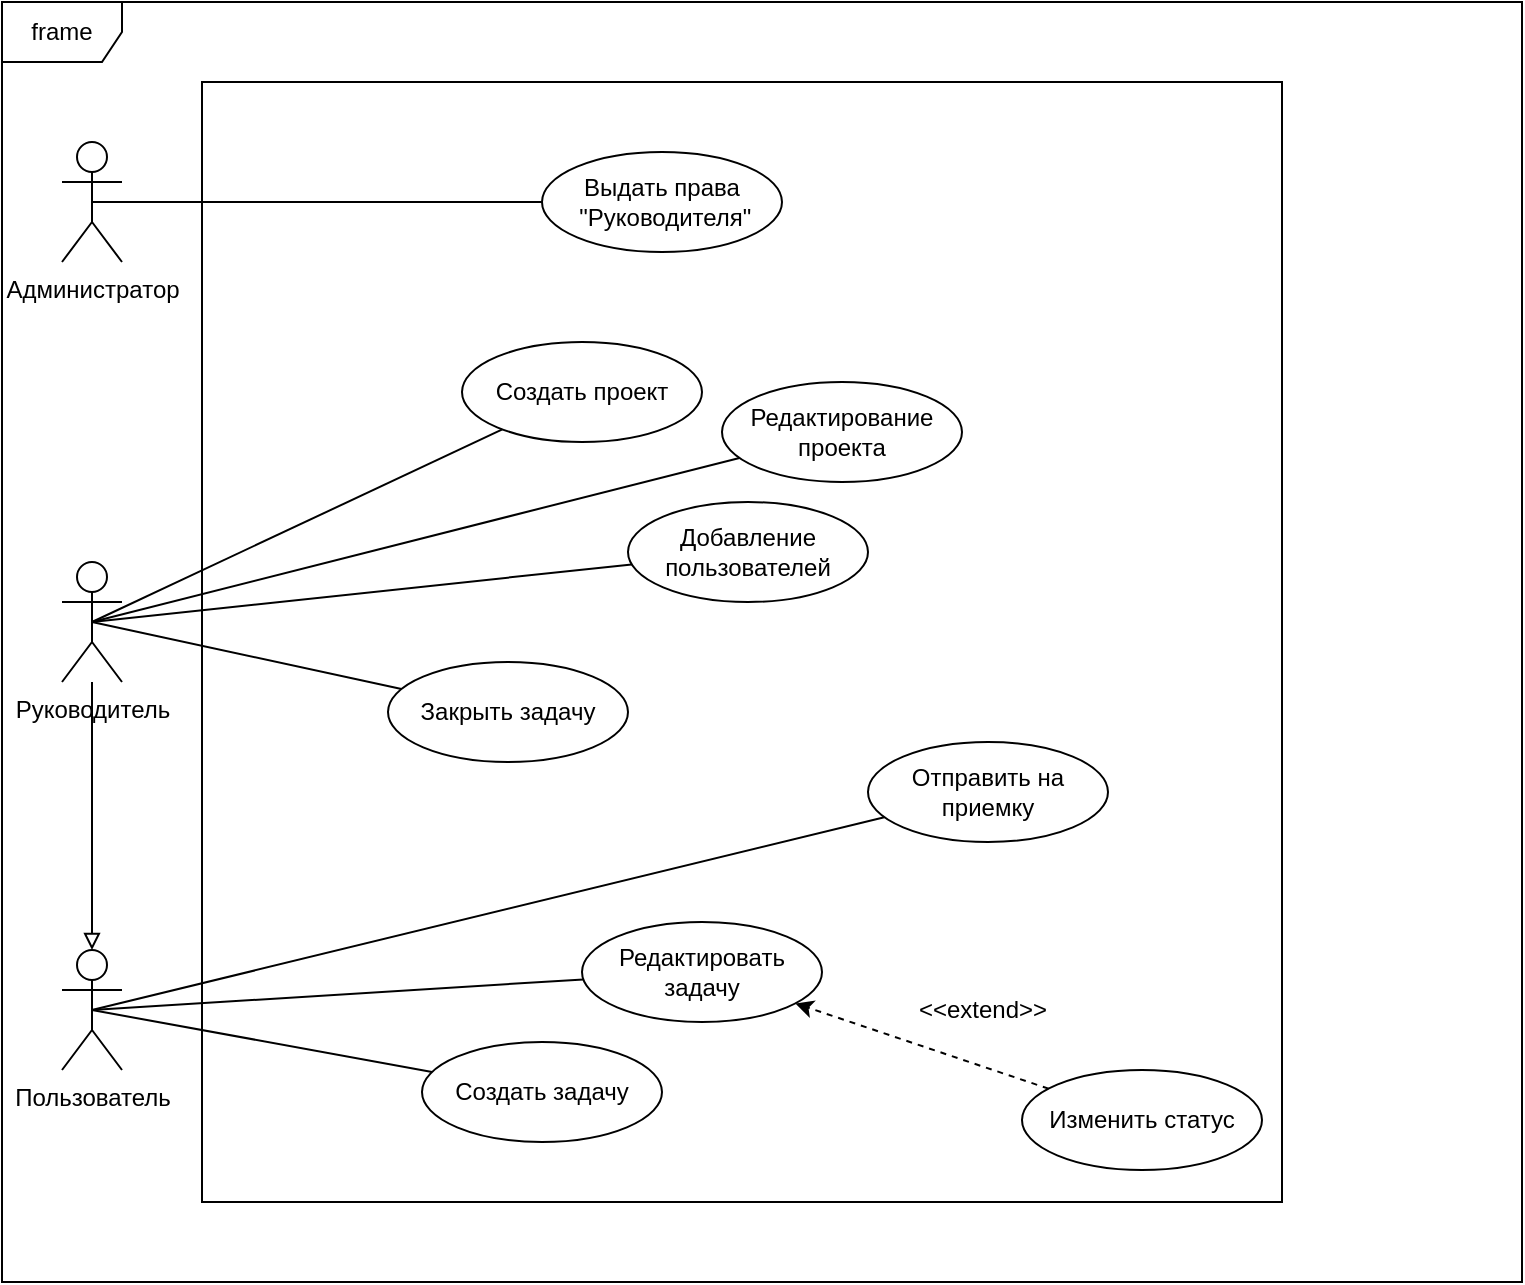 <mxfile version="13.7.3" type="device"><diagram id="O17RG_47MMG2Tf_MipBB" name="Page-1"><mxGraphModel dx="1024" dy="601" grid="1" gridSize="10" guides="1" tooltips="1" connect="1" arrows="1" fold="1" page="1" pageScale="1" pageWidth="827" pageHeight="1169" math="0" shadow="0"><root><mxCell id="0"/><mxCell id="1" parent="0"/><mxCell id="I_ckQpE3vQLTtVk01G5w-16" value="" style="rounded=0;whiteSpace=wrap;html=1;" parent="1" vertex="1"><mxGeometry x="140" y="120" width="540" height="560" as="geometry"/></mxCell><mxCell id="I_ckQpE3vQLTtVk01G5w-14" value="frame" style="shape=umlFrame;whiteSpace=wrap;html=1;" parent="1" vertex="1"><mxGeometry x="40" y="80" width="760" height="640" as="geometry"/></mxCell><mxCell id="I_ckQpE3vQLTtVk01G5w-1" value="Руководитель" style="shape=umlActor;verticalLabelPosition=bottom;labelBackgroundColor=#ffffff;verticalAlign=top;html=1;outlineConnect=0;" parent="1" vertex="1"><mxGeometry x="70" y="360" width="30" height="60" as="geometry"/></mxCell><mxCell id="I_ckQpE3vQLTtVk01G5w-2" value="Администратор" style="shape=umlActor;verticalLabelPosition=bottom;labelBackgroundColor=#ffffff;verticalAlign=top;html=1;outlineConnect=0;" parent="1" vertex="1"><mxGeometry x="70" y="150" width="30" height="60" as="geometry"/></mxCell><mxCell id="I_ckQpE3vQLTtVk01G5w-36" style="edgeStyle=none;rounded=0;orthogonalLoop=1;jettySize=auto;html=1;exitX=0.5;exitY=0.5;exitDx=0;exitDy=0;exitPerimeter=0;endArrow=none;endFill=0;" parent="1" source="I_ckQpE3vQLTtVk01G5w-3" target="I_ckQpE3vQLTtVk01G5w-34" edge="1"><mxGeometry relative="1" as="geometry"/></mxCell><mxCell id="I_ckQpE3vQLTtVk01G5w-40" style="edgeStyle=none;rounded=0;orthogonalLoop=1;jettySize=auto;html=1;exitX=0.5;exitY=0.5;exitDx=0;exitDy=0;exitPerimeter=0;startArrow=none;startFill=0;endArrow=none;endFill=0;" parent="1" source="I_ckQpE3vQLTtVk01G5w-3" target="I_ckQpE3vQLTtVk01G5w-39" edge="1"><mxGeometry relative="1" as="geometry"/></mxCell><mxCell id="I_ckQpE3vQLTtVk01G5w-3" value="Пользователь&lt;br&gt;" style="shape=umlActor;verticalLabelPosition=bottom;labelBackgroundColor=#ffffff;verticalAlign=top;html=1;outlineConnect=0;" parent="1" vertex="1"><mxGeometry x="70" y="554" width="30" height="60" as="geometry"/></mxCell><mxCell id="I_ckQpE3vQLTtVk01G5w-18" value="Выдать права&lt;br&gt;&amp;nbsp;&quot;Руководителя&quot;" style="ellipse;whiteSpace=wrap;html=1;" parent="1" vertex="1"><mxGeometry x="310" y="155" width="120" height="50" as="geometry"/></mxCell><mxCell id="I_ckQpE3vQLTtVk01G5w-21" value="" style="endArrow=block;html=1;entryX=0.5;entryY=0;entryDx=0;entryDy=0;entryPerimeter=0;endFill=0;" parent="1" source="I_ckQpE3vQLTtVk01G5w-1" target="I_ckQpE3vQLTtVk01G5w-3" edge="1"><mxGeometry width="50" height="50" relative="1" as="geometry"><mxPoint x="40" y="790" as="sourcePoint"/><mxPoint x="90" y="740" as="targetPoint"/></mxGeometry></mxCell><mxCell id="I_ckQpE3vQLTtVk01G5w-23" style="edgeStyle=orthogonalEdgeStyle;rounded=0;orthogonalLoop=1;jettySize=auto;html=1;exitX=0.5;exitY=0.5;exitDx=0;exitDy=0;exitPerimeter=0;endArrow=none;endFill=0;" parent="1" source="I_ckQpE3vQLTtVk01G5w-2" target="I_ckQpE3vQLTtVk01G5w-18" edge="1"><mxGeometry relative="1" as="geometry"/></mxCell><mxCell id="I_ckQpE3vQLTtVk01G5w-24" value="Создать проект" style="ellipse;whiteSpace=wrap;html=1;" parent="1" vertex="1"><mxGeometry x="270" y="250" width="120" height="50" as="geometry"/></mxCell><mxCell id="I_ckQpE3vQLTtVk01G5w-25" style="rounded=0;orthogonalLoop=1;jettySize=auto;html=1;exitX=0.5;exitY=0.5;exitDx=0;exitDy=0;exitPerimeter=0;endArrow=none;endFill=0;" parent="1" source="I_ckQpE3vQLTtVk01G5w-1" target="I_ckQpE3vQLTtVk01G5w-24" edge="1"><mxGeometry relative="1" as="geometry"/></mxCell><mxCell id="I_ckQpE3vQLTtVk01G5w-26" value="Редактирование проекта" style="ellipse;whiteSpace=wrap;html=1;" parent="1" vertex="1"><mxGeometry x="400" y="270" width="120" height="50" as="geometry"/></mxCell><mxCell id="I_ckQpE3vQLTtVk01G5w-27" style="edgeStyle=none;rounded=0;orthogonalLoop=1;jettySize=auto;html=1;exitX=0.5;exitY=0.5;exitDx=0;exitDy=0;exitPerimeter=0;endArrow=none;endFill=0;" parent="1" source="I_ckQpE3vQLTtVk01G5w-1" target="I_ckQpE3vQLTtVk01G5w-26" edge="1"><mxGeometry relative="1" as="geometry"/></mxCell><mxCell id="I_ckQpE3vQLTtVk01G5w-28" value="Добавление пользователей" style="ellipse;whiteSpace=wrap;html=1;" parent="1" vertex="1"><mxGeometry x="353" y="330" width="120" height="50" as="geometry"/></mxCell><mxCell id="I_ckQpE3vQLTtVk01G5w-29" style="edgeStyle=none;rounded=0;orthogonalLoop=1;jettySize=auto;html=1;exitX=0.5;exitY=0.5;exitDx=0;exitDy=0;exitPerimeter=0;endArrow=none;endFill=0;" parent="1" source="I_ckQpE3vQLTtVk01G5w-1" target="I_ckQpE3vQLTtVk01G5w-28" edge="1"><mxGeometry relative="1" as="geometry"/></mxCell><mxCell id="I_ckQpE3vQLTtVk01G5w-30" value="Создать задачу" style="ellipse;whiteSpace=wrap;html=1;" parent="1" vertex="1"><mxGeometry x="250" y="600" width="120" height="50" as="geometry"/></mxCell><mxCell id="I_ckQpE3vQLTtVk01G5w-31" value="Закрыть задачу" style="ellipse;whiteSpace=wrap;html=1;" parent="1" vertex="1"><mxGeometry x="233" y="410" width="120" height="50" as="geometry"/></mxCell><mxCell id="I_ckQpE3vQLTtVk01G5w-32" style="edgeStyle=none;rounded=0;orthogonalLoop=1;jettySize=auto;html=1;exitX=0.5;exitY=0.5;exitDx=0;exitDy=0;exitPerimeter=0;endArrow=none;endFill=0;" parent="1" source="I_ckQpE3vQLTtVk01G5w-1" target="I_ckQpE3vQLTtVk01G5w-31" edge="1"><mxGeometry relative="1" as="geometry"/></mxCell><mxCell id="I_ckQpE3vQLTtVk01G5w-33" style="edgeStyle=none;rounded=0;orthogonalLoop=1;jettySize=auto;html=1;exitX=0.5;exitY=0.5;exitDx=0;exitDy=0;exitPerimeter=0;endArrow=none;endFill=0;" parent="1" source="I_ckQpE3vQLTtVk01G5w-3" target="I_ckQpE3vQLTtVk01G5w-30" edge="1"><mxGeometry relative="1" as="geometry"/></mxCell><mxCell id="I_ckQpE3vQLTtVk01G5w-34" value="Редактировать задачу" style="ellipse;whiteSpace=wrap;html=1;" parent="1" vertex="1"><mxGeometry x="330" y="540" width="120" height="50" as="geometry"/></mxCell><mxCell id="I_ckQpE3vQLTtVk01G5w-35" value="Изменить статус" style="ellipse;whiteSpace=wrap;html=1;" parent="1" vertex="1"><mxGeometry x="550" y="614" width="120" height="50" as="geometry"/></mxCell><mxCell id="I_ckQpE3vQLTtVk01G5w-37" style="edgeStyle=none;rounded=0;orthogonalLoop=1;jettySize=auto;html=1;endArrow=classic;endFill=1;startArrow=none;startFill=0;dashed=1;" parent="1" source="I_ckQpE3vQLTtVk01G5w-35" target="I_ckQpE3vQLTtVk01G5w-34" edge="1"><mxGeometry relative="1" as="geometry"><mxPoint x="95" y="594" as="sourcePoint"/><mxPoint x="406.755" y="526.524" as="targetPoint"/></mxGeometry></mxCell><mxCell id="I_ckQpE3vQLTtVk01G5w-38" value="&amp;lt;&amp;lt;extend&amp;gt;&amp;gt;" style="text;html=1;align=center;verticalAlign=middle;resizable=0;points=[];;autosize=1;" parent="1" vertex="1"><mxGeometry x="490" y="574" width="80" height="20" as="geometry"/></mxCell><mxCell id="I_ckQpE3vQLTtVk01G5w-39" value="Отправить на приемку" style="ellipse;whiteSpace=wrap;html=1;" parent="1" vertex="1"><mxGeometry x="473" y="450" width="120" height="50" as="geometry"/></mxCell></root></mxGraphModel></diagram></mxfile>